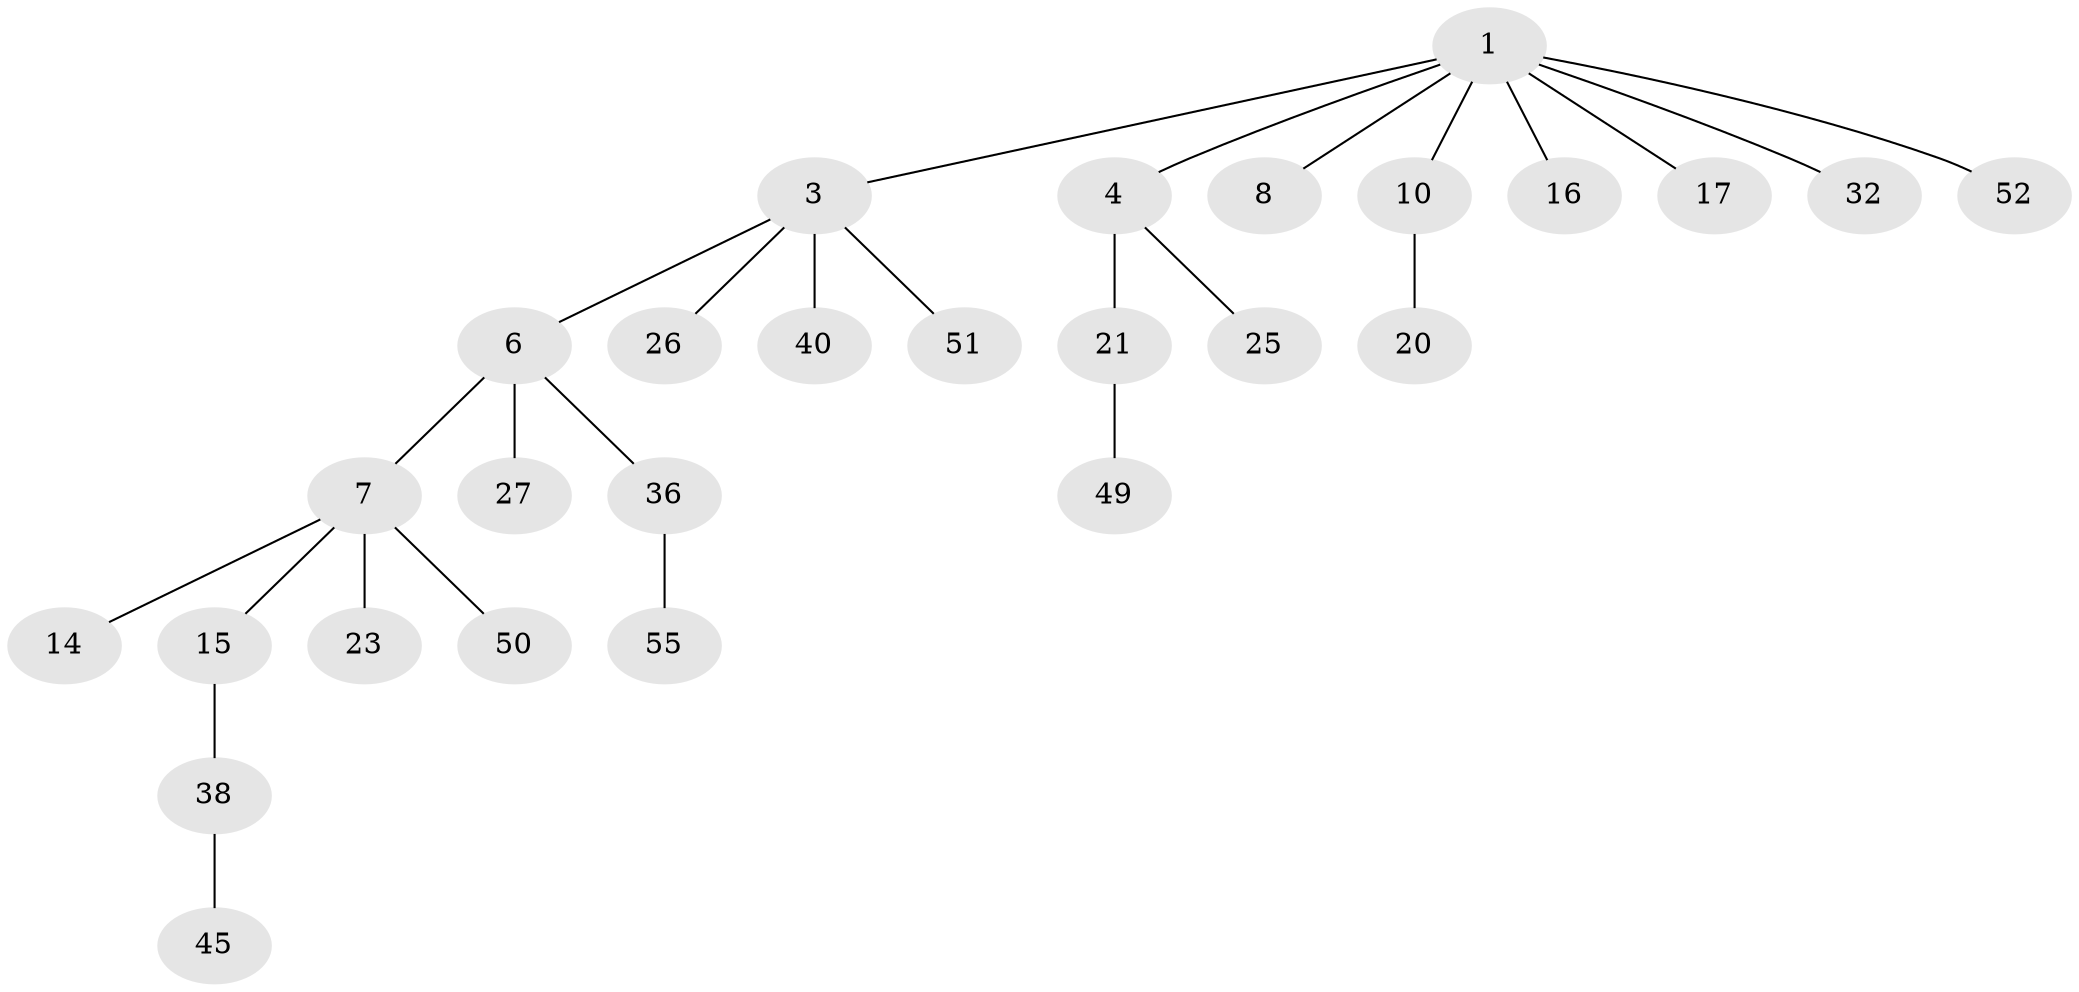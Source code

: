 // original degree distribution, {8: 0.01818181818181818, 3: 0.16363636363636364, 5: 0.01818181818181818, 4: 0.03636363636363636, 7: 0.01818181818181818, 2: 0.21818181818181817, 1: 0.5272727272727272}
// Generated by graph-tools (version 1.1) at 2025/15/03/09/25 04:15:24]
// undirected, 27 vertices, 26 edges
graph export_dot {
graph [start="1"]
  node [color=gray90,style=filled];
  1 [super="+2+13+11+34"];
  3 [super="+31+5"];
  4;
  6 [super="+22+9"];
  7 [super="+24+12"];
  8 [super="+30"];
  10 [super="+37+54"];
  14;
  15 [super="+29+18"];
  16 [super="+28"];
  17;
  20;
  21;
  23 [super="+48"];
  25;
  26 [super="+35"];
  27;
  32;
  36 [super="+44"];
  38;
  40;
  45;
  49;
  50;
  51;
  52;
  55;
  1 -- 3;
  1 -- 8;
  1 -- 10;
  1 -- 16;
  1 -- 32;
  1 -- 4;
  1 -- 17;
  1 -- 52;
  3 -- 6;
  3 -- 26;
  3 -- 40;
  3 -- 51;
  4 -- 21;
  4 -- 25;
  6 -- 7;
  6 -- 36;
  6 -- 27;
  7 -- 14;
  7 -- 15;
  7 -- 23;
  7 -- 50;
  10 -- 20;
  15 -- 38;
  21 -- 49;
  36 -- 55;
  38 -- 45;
}
